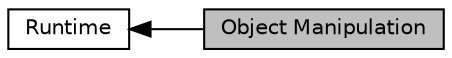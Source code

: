 digraph "Object Manipulation"
{
  edge [fontname="Helvetica",fontsize="10",labelfontname="Helvetica",labelfontsize="10"];
  node [fontname="Helvetica",fontsize="10",shape=record];
  rankdir=LR;
  Node0 [label="Object Manipulation",height=0.2,width=0.4,color="black", fillcolor="grey75", style="filled", fontcolor="black"];
  Node1 [label="Runtime",height=0.2,width=0.4,color="black", fillcolor="white", style="filled",URL="$group__runtime.html",tooltip="API for the runtime; defined in gear_runtime.h. "];
  Node1->Node0 [shape=plaintext, dir="back", style="solid"];
}
